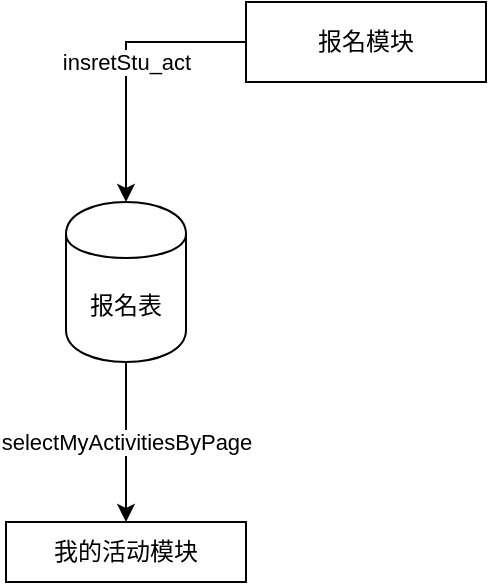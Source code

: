 <mxfile version="13.5.1" type="device"><diagram id="1067oFxtGMfDyS9zB6VU" name="Page-1"><mxGraphModel dx="1264" dy="601" grid="1" gridSize="10" guides="1" tooltips="1" connect="1" arrows="1" fold="1" page="1" pageScale="1" pageWidth="827" pageHeight="1169" math="0" shadow="0"><root><mxCell id="0"/><mxCell id="1" parent="0"/><mxCell id="IiLd0mx7cwh3jzifQ2A1-3" value="我的活动模块" style="rounded=0;whiteSpace=wrap;html=1;" parent="1" vertex="1"><mxGeometry x="210" y="330" width="120" height="30" as="geometry"/></mxCell><mxCell id="IiLd0mx7cwh3jzifQ2A1-6" value="selectMyActivitiesByPage" style="edgeStyle=orthogonalEdgeStyle;rounded=0;orthogonalLoop=1;jettySize=auto;html=1;entryX=0.5;entryY=0;entryDx=0;entryDy=0;exitX=0.5;exitY=1;exitDx=0;exitDy=0;" parent="1" source="IiLd0mx7cwh3jzifQ2A1-4" target="IiLd0mx7cwh3jzifQ2A1-3" edge="1"><mxGeometry relative="1" as="geometry"/></mxCell><mxCell id="IiLd0mx7cwh3jzifQ2A1-4" value="报名表" style="shape=cylinder;whiteSpace=wrap;html=1;boundedLbl=1;backgroundOutline=1;" parent="1" vertex="1"><mxGeometry x="240" y="170" width="60" height="80" as="geometry"/></mxCell><mxCell id="APnBrsxIo6V9IDQPIDNN-2" value="insretStu_act" style="edgeStyle=orthogonalEdgeStyle;rounded=0;orthogonalLoop=1;jettySize=auto;html=1;entryX=0.5;entryY=0;entryDx=0;entryDy=0;" parent="1" source="APnBrsxIo6V9IDQPIDNN-1" target="IiLd0mx7cwh3jzifQ2A1-4" edge="1"><mxGeometry relative="1" as="geometry"/></mxCell><mxCell id="APnBrsxIo6V9IDQPIDNN-1" value="报名模块" style="rounded=0;whiteSpace=wrap;html=1;" parent="1" vertex="1"><mxGeometry x="330" y="70" width="120" height="40" as="geometry"/></mxCell></root></mxGraphModel></diagram></mxfile>